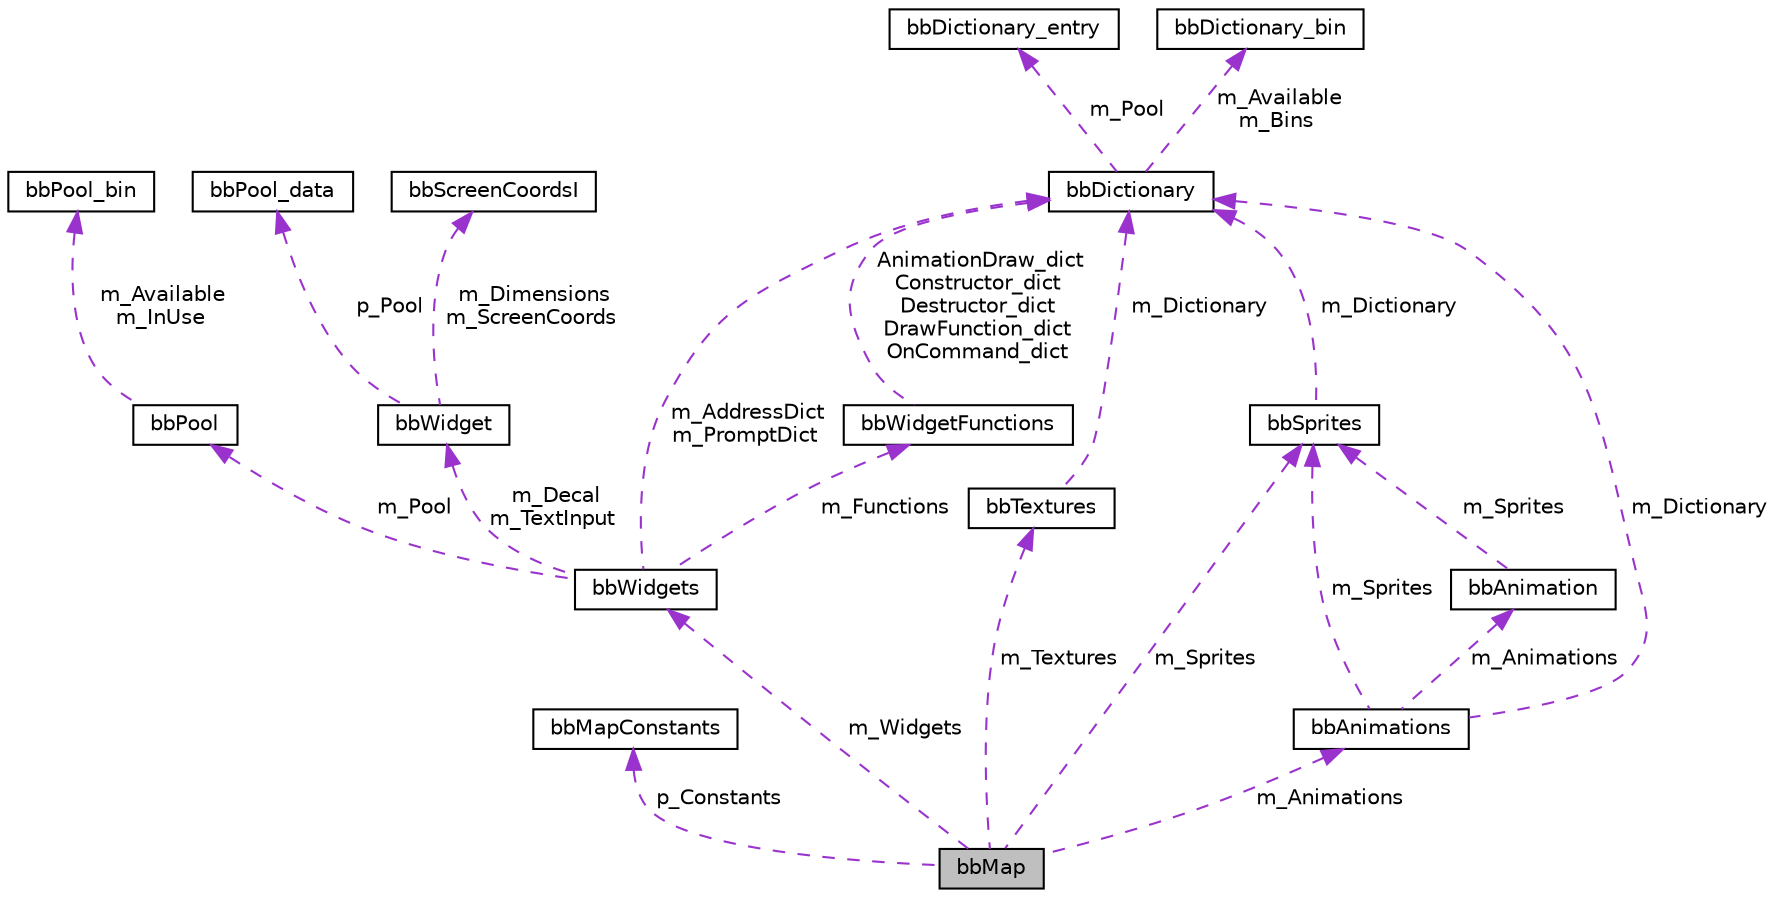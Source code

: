 digraph "bbMap"
{
 // LATEX_PDF_SIZE
  edge [fontname="Helvetica",fontsize="10",labelfontname="Helvetica",labelfontsize="10"];
  node [fontname="Helvetica",fontsize="10",shape=record];
  Node1 [label="bbMap",height=0.2,width=0.4,color="black", fillcolor="grey75", style="filled", fontcolor="black",tooltip=" "];
  Node2 -> Node1 [dir="back",color="darkorchid3",fontsize="10",style="dashed",label=" p_Constants" ,fontname="Helvetica"];
  Node2 [label="bbMapConstants",height=0.2,width=0.4,color="black", fillcolor="white", style="filled",URL="$structbbMapConstants.html",tooltip="contains data about the map"];
  Node3 -> Node1 [dir="back",color="darkorchid3",fontsize="10",style="dashed",label=" m_Textures" ,fontname="Helvetica"];
  Node3 [label="bbTextures",height=0.2,width=0.4,color="black", fillcolor="white", style="filled",URL="$structbbTextures.html",tooltip=" "];
  Node4 -> Node3 [dir="back",color="darkorchid3",fontsize="10",style="dashed",label=" m_Dictionary" ,fontname="Helvetica"];
  Node4 [label="bbDictionary",height=0.2,width=0.4,color="black", fillcolor="white", style="filled",URL="$structbbDictionary.html",tooltip=" "];
  Node5 -> Node4 [dir="back",color="darkorchid3",fontsize="10",style="dashed",label=" m_Pool" ,fontname="Helvetica"];
  Node5 [label="bbDictionary_entry",height=0.2,width=0.4,color="black", fillcolor="white", style="filled",URL="$structbbDictionary__entry.html",tooltip=" "];
  Node6 -> Node4 [dir="back",color="darkorchid3",fontsize="10",style="dashed",label=" m_Available\nm_Bins" ,fontname="Helvetica"];
  Node6 [label="bbDictionary_bin",height=0.2,width=0.4,color="black", fillcolor="white", style="filled",URL="$structbbDictionary__bin.html",tooltip=" "];
  Node7 -> Node1 [dir="back",color="darkorchid3",fontsize="10",style="dashed",label=" m_Sprites" ,fontname="Helvetica"];
  Node7 [label="bbSprites",height=0.2,width=0.4,color="black", fillcolor="white", style="filled",URL="$structbbSprites.html",tooltip=" "];
  Node4 -> Node7 [dir="back",color="darkorchid3",fontsize="10",style="dashed",label=" m_Dictionary" ,fontname="Helvetica"];
  Node8 -> Node1 [dir="back",color="darkorchid3",fontsize="10",style="dashed",label=" m_Animations" ,fontname="Helvetica"];
  Node8 [label="bbAnimations",height=0.2,width=0.4,color="black", fillcolor="white", style="filled",URL="$structbbAnimations.html",tooltip=" "];
  Node7 -> Node8 [dir="back",color="darkorchid3",fontsize="10",style="dashed",label=" m_Sprites" ,fontname="Helvetica"];
  Node9 -> Node8 [dir="back",color="darkorchid3",fontsize="10",style="dashed",label=" m_Animations" ,fontname="Helvetica"];
  Node9 [label="bbAnimation",height=0.2,width=0.4,color="black", fillcolor="white", style="filled",URL="$structbbAnimation.html",tooltip=" "];
  Node7 -> Node9 [dir="back",color="darkorchid3",fontsize="10",style="dashed",label=" m_Sprites" ,fontname="Helvetica"];
  Node4 -> Node8 [dir="back",color="darkorchid3",fontsize="10",style="dashed",label=" m_Dictionary" ,fontname="Helvetica"];
  Node10 -> Node1 [dir="back",color="darkorchid3",fontsize="10",style="dashed",label=" m_Widgets" ,fontname="Helvetica"];
  Node10 [label="bbWidgets",height=0.2,width=0.4,color="black", fillcolor="white", style="filled",URL="$structbbWidgets.html",tooltip=" "];
  Node11 -> Node10 [dir="back",color="darkorchid3",fontsize="10",style="dashed",label=" m_Pool" ,fontname="Helvetica"];
  Node11 [label="bbPool",height=0.2,width=0.4,color="black", fillcolor="white", style="filled",URL="$structbbPool.html",tooltip=" "];
  Node12 -> Node11 [dir="back",color="darkorchid3",fontsize="10",style="dashed",label=" m_Available\nm_InUse" ,fontname="Helvetica"];
  Node12 [label="bbPool_bin",height=0.2,width=0.4,color="black", fillcolor="white", style="filled",URL="$structbbPool__bin.html",tooltip=" "];
  Node4 -> Node10 [dir="back",color="darkorchid3",fontsize="10",style="dashed",label=" m_AddressDict\nm_PromptDict" ,fontname="Helvetica"];
  Node13 -> Node10 [dir="back",color="darkorchid3",fontsize="10",style="dashed",label=" m_Decal\nm_TextInput" ,fontname="Helvetica"];
  Node13 [label="bbWidget",height=0.2,width=0.4,color="black", fillcolor="white", style="filled",URL="$structbbWidget.html",tooltip=" "];
  Node14 -> Node13 [dir="back",color="darkorchid3",fontsize="10",style="dashed",label=" p_Pool" ,fontname="Helvetica"];
  Node14 [label="bbPool_data",height=0.2,width=0.4,color="black", fillcolor="white", style="filled",URL="$structbbPool__data.html",tooltip=" "];
  Node15 -> Node13 [dir="back",color="darkorchid3",fontsize="10",style="dashed",label=" m_Dimensions\nm_ScreenCoords" ,fontname="Helvetica"];
  Node15 [label="bbScreenCoordsI",height=0.2,width=0.4,color="black", fillcolor="white", style="filled",URL="$structbbScreenCoordsI.html",tooltip="Fixed point, 2d coordinates, precision given by bbMap::m_ScreenPPP."];
  Node16 -> Node10 [dir="back",color="darkorchid3",fontsize="10",style="dashed",label=" m_Functions" ,fontname="Helvetica"];
  Node16 [label="bbWidgetFunctions",height=0.2,width=0.4,color="black", fillcolor="white", style="filled",URL="$structbbWidgetFunctions.html",tooltip=" "];
  Node4 -> Node16 [dir="back",color="darkorchid3",fontsize="10",style="dashed",label=" AnimationDraw_dict\nConstructor_dict\nDestructor_dict\nDrawFunction_dict\nOnCommand_dict" ,fontname="Helvetica"];
}
